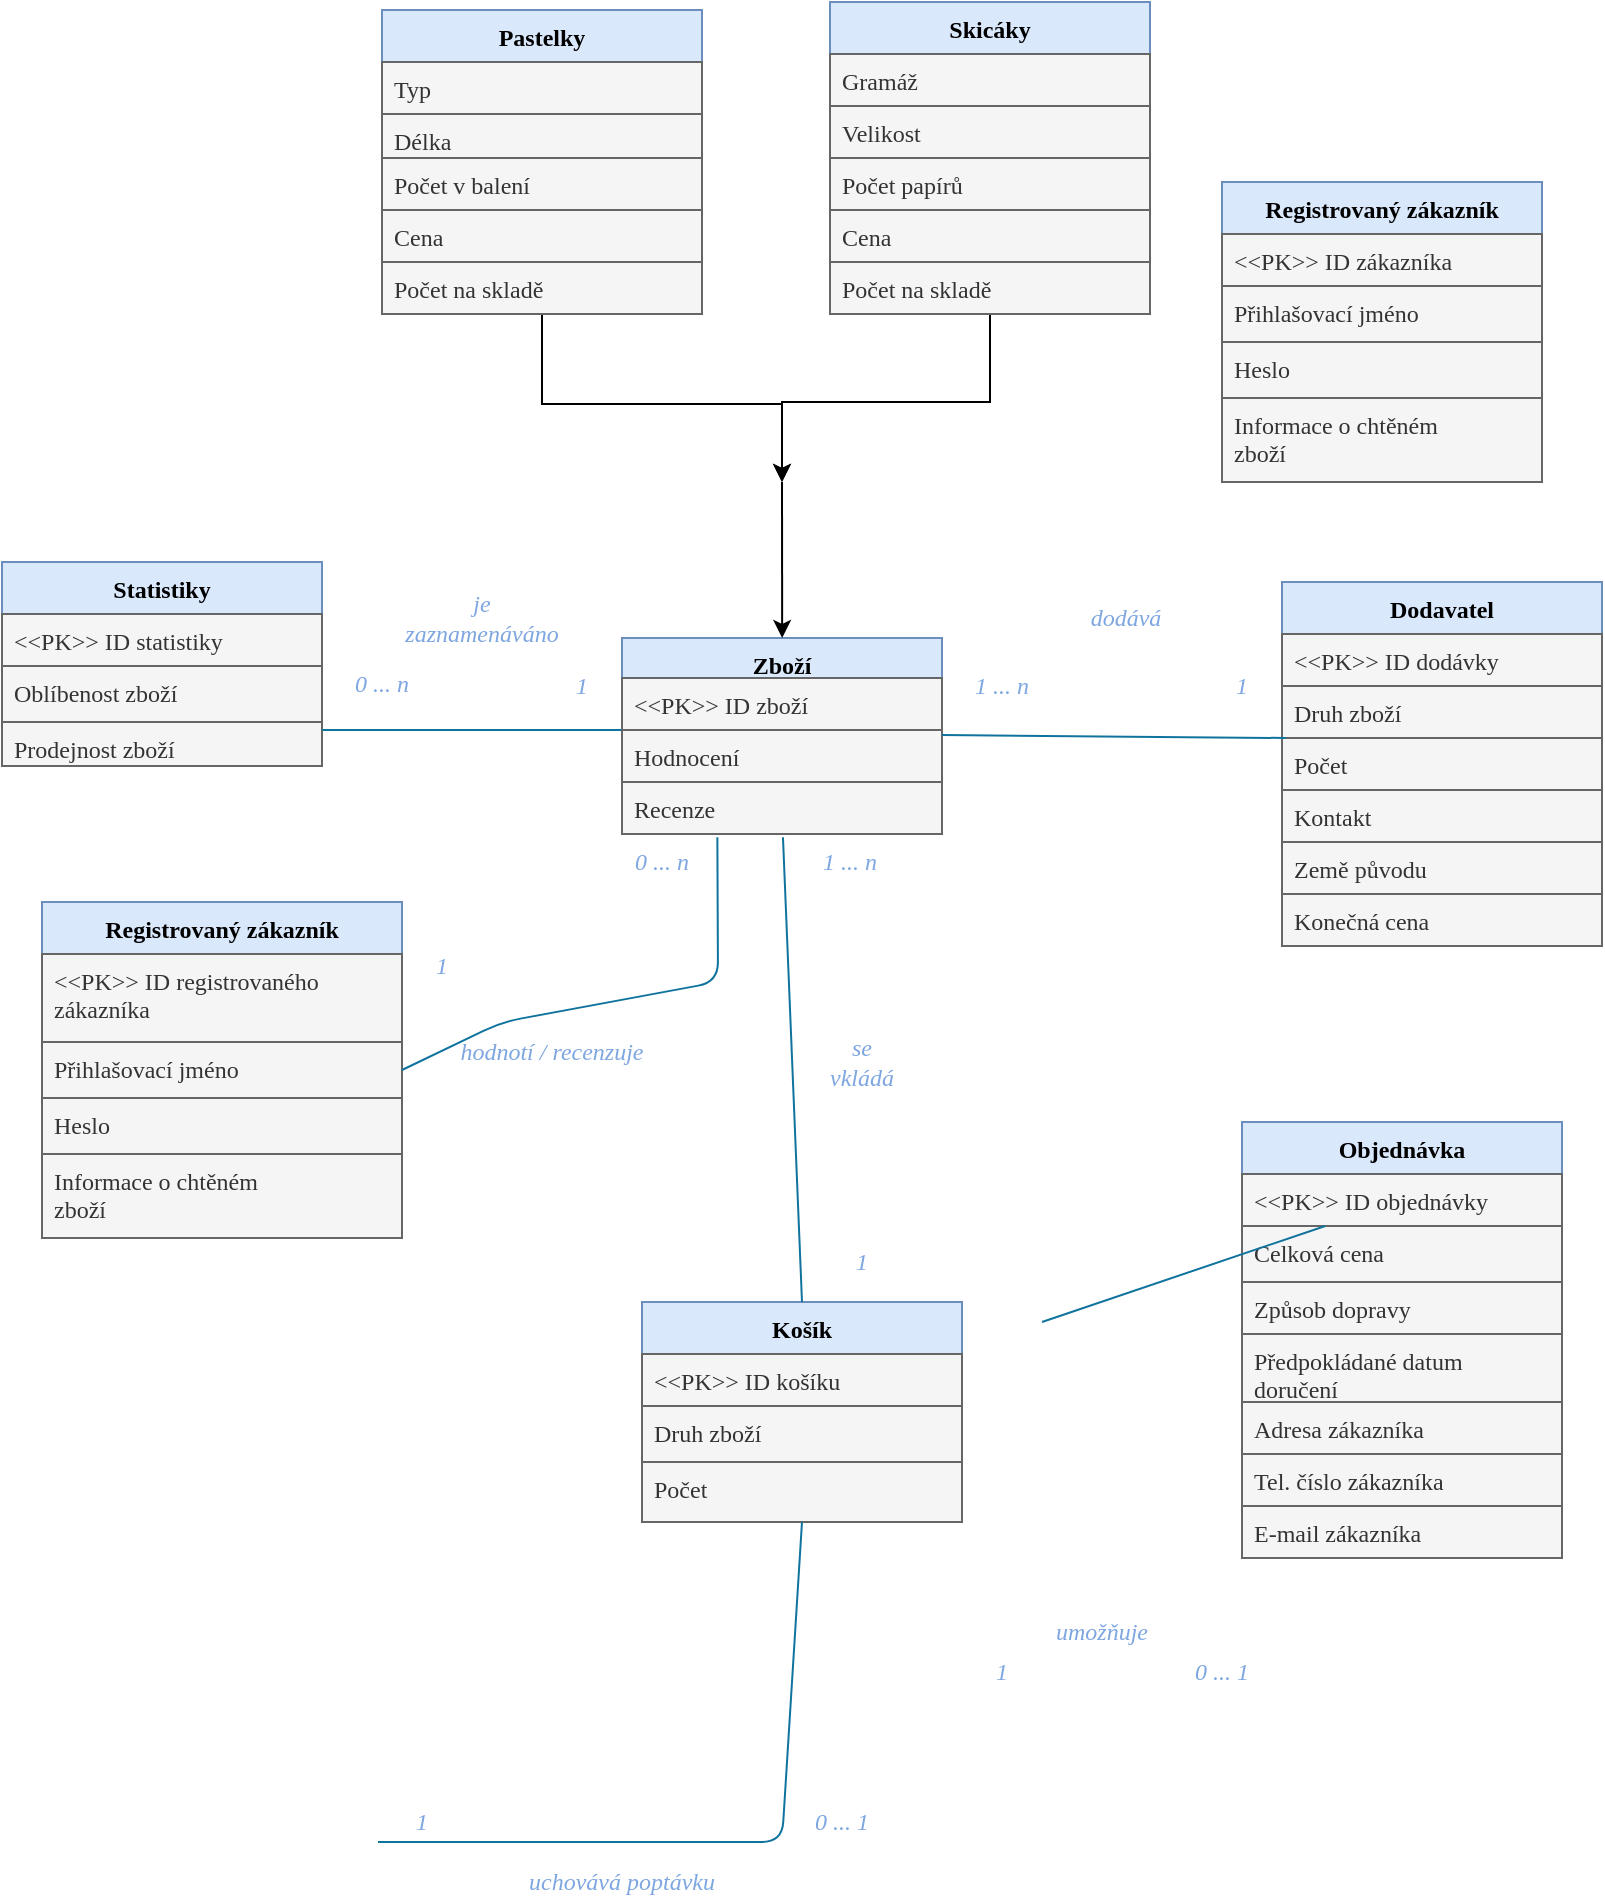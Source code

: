 <mxfile version="13.10.3" type="github">
  <diagram id="C5RBs43oDa-KdzZeNtuy" name="Page-1">
    <mxGraphModel dx="1221" dy="1851" grid="1" gridSize="10" guides="1" tooltips="1" connect="1" arrows="1" fold="1" page="1" pageScale="1" pageWidth="827" pageHeight="1169" math="0" shadow="0">
      <root>
        <mxCell id="WIyWlLk6GJQsqaUBKTNV-0" />
        <mxCell id="WIyWlLk6GJQsqaUBKTNV-1" parent="WIyWlLk6GJQsqaUBKTNV-0" />
        <mxCell id="zkfFHV4jXpPFQw0GAbJ--0" value="Zboží" style="swimlane;fontStyle=1;align=center;verticalAlign=top;childLayout=stackLayout;horizontal=1;startSize=20;horizontalStack=0;resizeParent=1;resizeLast=0;collapsible=1;marginBottom=0;rounded=0;shadow=0;strokeWidth=1;fillColor=#dae8fc;strokeColor=#6c8ebf;fontFamily=Verdana;" parent="WIyWlLk6GJQsqaUBKTNV-1" vertex="1">
          <mxGeometry x="320" y="78" width="160" height="98" as="geometry">
            <mxRectangle x="230" y="140" width="160" height="26" as="alternateBounds" />
          </mxGeometry>
        </mxCell>
        <mxCell id="zkfFHV4jXpPFQw0GAbJ--1" value="&lt;&lt;PK&gt;&gt; ID zboží&#xa;" style="text;align=left;verticalAlign=top;spacingLeft=4;spacingRight=4;overflow=hidden;rotatable=0;points=[[0,0.5],[1,0.5]];portConstraint=eastwest;fillColor=#f5f5f5;strokeColor=#666666;fontColor=#333333;fontFamily=Verdana;" parent="zkfFHV4jXpPFQw0GAbJ--0" vertex="1">
          <mxGeometry y="20" width="160" height="26" as="geometry" />
        </mxCell>
        <mxCell id="zkfFHV4jXpPFQw0GAbJ--2" value="Hodnocení" style="text;align=left;verticalAlign=top;spacingLeft=4;spacingRight=4;overflow=hidden;rotatable=0;points=[[0,0.5],[1,0.5]];portConstraint=eastwest;rounded=0;shadow=0;html=0;fillColor=#f5f5f5;strokeColor=#666666;fontColor=#333333;fontFamily=Verdana;" parent="zkfFHV4jXpPFQw0GAbJ--0" vertex="1">
          <mxGeometry y="46" width="160" height="26" as="geometry" />
        </mxCell>
        <mxCell id="JaXvLMGw2LlgTOnkyeHC-65" value="Recenze" style="text;align=left;verticalAlign=top;spacingLeft=4;spacingRight=4;overflow=hidden;rotatable=0;points=[[0,0.5],[1,0.5]];portConstraint=eastwest;rounded=0;shadow=0;html=0;fillColor=#f5f5f5;strokeColor=#666666;fontColor=#333333;fontFamily=Verdana;" parent="zkfFHV4jXpPFQw0GAbJ--0" vertex="1">
          <mxGeometry y="72" width="160" height="26" as="geometry" />
        </mxCell>
        <mxCell id="adF56M0xgdmxckAzojvA-1" style="edgeStyle=orthogonalEdgeStyle;rounded=0;orthogonalLoop=1;jettySize=auto;html=1;exitX=0.5;exitY=1;exitDx=0;exitDy=0;" edge="1" parent="WIyWlLk6GJQsqaUBKTNV-1" source="zkfFHV4jXpPFQw0GAbJ--6">
          <mxGeometry relative="1" as="geometry">
            <mxPoint x="400" as="targetPoint" />
            <Array as="points">
              <mxPoint x="280" y="-39" />
              <mxPoint x="400" y="-39" />
            </Array>
          </mxGeometry>
        </mxCell>
        <mxCell id="zkfFHV4jXpPFQw0GAbJ--6" value="Pastelky" style="swimlane;fontStyle=1;align=center;verticalAlign=top;childLayout=stackLayout;horizontal=1;startSize=26;horizontalStack=0;resizeParent=1;resizeLast=0;collapsible=1;marginBottom=0;rounded=0;shadow=0;strokeWidth=1;fillColor=#dae8fc;strokeColor=#6c8ebf;fontFamily=Verdana;" parent="WIyWlLk6GJQsqaUBKTNV-1" vertex="1">
          <mxGeometry x="200" y="-236" width="160" height="152" as="geometry">
            <mxRectangle x="130" y="380" width="160" height="26" as="alternateBounds" />
          </mxGeometry>
        </mxCell>
        <mxCell id="zkfFHV4jXpPFQw0GAbJ--8" value="Typ" style="text;align=left;verticalAlign=top;spacingLeft=4;spacingRight=4;overflow=hidden;rotatable=0;points=[[0,0.5],[1,0.5]];portConstraint=eastwest;rounded=0;shadow=0;html=0;fillColor=#f5f5f5;strokeColor=#666666;fontColor=#333333;fontFamily=Verdana;" parent="zkfFHV4jXpPFQw0GAbJ--6" vertex="1">
          <mxGeometry y="26" width="160" height="26" as="geometry" />
        </mxCell>
        <mxCell id="zkfFHV4jXpPFQw0GAbJ--10" value="Délka" style="text;align=left;verticalAlign=top;spacingLeft=4;spacingRight=4;overflow=hidden;rotatable=0;points=[[0,0.5],[1,0.5]];portConstraint=eastwest;fontStyle=0;fillColor=#f5f5f5;strokeColor=#666666;fontColor=#333333;fontFamily=Verdana;" parent="zkfFHV4jXpPFQw0GAbJ--6" vertex="1">
          <mxGeometry y="52" width="160" height="22" as="geometry" />
        </mxCell>
        <mxCell id="zkfFHV4jXpPFQw0GAbJ--11" value="Počet v balení&#xa;" style="text;align=left;verticalAlign=top;spacingLeft=4;spacingRight=4;overflow=hidden;rotatable=0;points=[[0,0.5],[1,0.5]];portConstraint=eastwest;fillColor=#f5f5f5;strokeColor=#666666;fontColor=#333333;fontFamily=Verdana;" parent="zkfFHV4jXpPFQw0GAbJ--6" vertex="1">
          <mxGeometry y="74" width="160" height="26" as="geometry" />
        </mxCell>
        <mxCell id="AJ6dEC1eVE21eoy3BHa8-21" value="Cena" style="text;align=left;verticalAlign=top;spacingLeft=4;spacingRight=4;overflow=hidden;rotatable=0;points=[[0,0.5],[1,0.5]];portConstraint=eastwest;fillColor=#f5f5f5;strokeColor=#666666;fontColor=#333333;fontFamily=Verdana;" parent="zkfFHV4jXpPFQw0GAbJ--6" vertex="1">
          <mxGeometry y="100" width="160" height="26" as="geometry" />
        </mxCell>
        <mxCell id="6qj5Sel-Buj4L6Bamwnv-3" value="Počet na skladě" style="text;align=left;verticalAlign=top;spacingLeft=4;spacingRight=4;overflow=hidden;rotatable=0;points=[[0,0.5],[1,0.5]];portConstraint=eastwest;fillColor=#f5f5f5;strokeColor=#666666;fontColor=#333333;fontFamily=Verdana;" parent="zkfFHV4jXpPFQw0GAbJ--6" vertex="1">
          <mxGeometry y="126" width="160" height="26" as="geometry" />
        </mxCell>
        <mxCell id="adF56M0xgdmxckAzojvA-2" style="edgeStyle=orthogonalEdgeStyle;rounded=0;orthogonalLoop=1;jettySize=auto;html=1;exitX=0.5;exitY=1;exitDx=0;exitDy=0;" edge="1" parent="WIyWlLk6GJQsqaUBKTNV-1" source="zkfFHV4jXpPFQw0GAbJ--13">
          <mxGeometry relative="1" as="geometry">
            <mxPoint x="400" y="-2.274e-13" as="targetPoint" />
            <Array as="points">
              <mxPoint x="504" y="-40" />
              <mxPoint x="400" y="-40" />
            </Array>
          </mxGeometry>
        </mxCell>
        <mxCell id="zkfFHV4jXpPFQw0GAbJ--13" value="Skicáky" style="swimlane;fontStyle=1;align=center;verticalAlign=top;childLayout=stackLayout;horizontal=1;startSize=26;horizontalStack=0;resizeParent=1;resizeLast=0;collapsible=1;marginBottom=0;rounded=0;shadow=0;strokeWidth=1;fillColor=#dae8fc;strokeColor=#6c8ebf;fontFamily=Verdana;" parent="WIyWlLk6GJQsqaUBKTNV-1" vertex="1">
          <mxGeometry x="424" y="-240" width="160" height="156" as="geometry">
            <mxRectangle x="340" y="380" width="170" height="26" as="alternateBounds" />
          </mxGeometry>
        </mxCell>
        <mxCell id="AJ6dEC1eVE21eoy3BHa8-1" value="Gramáž" style="text;align=left;verticalAlign=top;spacingLeft=4;spacingRight=4;overflow=hidden;rotatable=0;points=[[0,0.5],[1,0.5]];portConstraint=eastwest;fillColor=#f5f5f5;strokeColor=#666666;fontColor=#333333;fontFamily=Verdana;" parent="zkfFHV4jXpPFQw0GAbJ--13" vertex="1">
          <mxGeometry y="26" width="160" height="26" as="geometry" />
        </mxCell>
        <mxCell id="AJ6dEC1eVE21eoy3BHa8-0" value="Velikost" style="text;align=left;verticalAlign=top;spacingLeft=4;spacingRight=4;overflow=hidden;rotatable=0;points=[[0,0.5],[1,0.5]];portConstraint=eastwest;fillColor=#f5f5f5;strokeColor=#666666;fontColor=#333333;fontFamily=Verdana;" parent="zkfFHV4jXpPFQw0GAbJ--13" vertex="1">
          <mxGeometry y="52" width="160" height="26" as="geometry" />
        </mxCell>
        <mxCell id="AJ6dEC1eVE21eoy3BHa8-2" value="Počet papírů" style="text;align=left;verticalAlign=top;spacingLeft=4;spacingRight=4;overflow=hidden;rotatable=0;points=[[0,0.5],[1,0.5]];portConstraint=eastwest;fillColor=#f5f5f5;strokeColor=#666666;fontColor=#333333;fontFamily=Verdana;" parent="zkfFHV4jXpPFQw0GAbJ--13" vertex="1">
          <mxGeometry y="78" width="160" height="26" as="geometry" />
        </mxCell>
        <mxCell id="AJ6dEC1eVE21eoy3BHa8-20" value="Cena" style="text;align=left;verticalAlign=top;spacingLeft=4;spacingRight=4;overflow=hidden;rotatable=0;points=[[0,0.5],[1,0.5]];portConstraint=eastwest;fillColor=#f5f5f5;strokeColor=#666666;fontColor=#333333;fontFamily=Verdana;" parent="zkfFHV4jXpPFQw0GAbJ--13" vertex="1">
          <mxGeometry y="104" width="160" height="26" as="geometry" />
        </mxCell>
        <mxCell id="6qj5Sel-Buj4L6Bamwnv-4" value="Počet na skladě" style="text;align=left;verticalAlign=top;spacingLeft=4;spacingRight=4;overflow=hidden;rotatable=0;points=[[0,0.5],[1,0.5]];portConstraint=eastwest;fillColor=#f5f5f5;strokeColor=#666666;fontColor=#333333;fontFamily=Verdana;" parent="zkfFHV4jXpPFQw0GAbJ--13" vertex="1">
          <mxGeometry y="130" width="160" height="26" as="geometry" />
        </mxCell>
        <mxCell id="zkfFHV4jXpPFQw0GAbJ--17" value="Dodavatel" style="swimlane;fontStyle=1;align=center;verticalAlign=top;childLayout=stackLayout;horizontal=1;startSize=26;horizontalStack=0;resizeParent=1;resizeLast=0;collapsible=1;marginBottom=0;rounded=0;shadow=0;strokeWidth=1;fillColor=#dae8fc;strokeColor=#6c8ebf;fontFamily=Verdana;" parent="WIyWlLk6GJQsqaUBKTNV-1" vertex="1">
          <mxGeometry x="650" y="50" width="160" height="182" as="geometry">
            <mxRectangle x="550" y="140" width="160" height="26" as="alternateBounds" />
          </mxGeometry>
        </mxCell>
        <mxCell id="zkfFHV4jXpPFQw0GAbJ--18" value="&lt;&lt;PK&gt;&gt; ID dodávky" style="text;align=left;verticalAlign=top;spacingLeft=4;spacingRight=4;overflow=hidden;rotatable=0;points=[[0,0.5],[1,0.5]];portConstraint=eastwest;fillColor=#f5f5f5;strokeColor=#666666;fontColor=#333333;fontFamily=Verdana;" parent="zkfFHV4jXpPFQw0GAbJ--17" vertex="1">
          <mxGeometry y="26" width="160" height="26" as="geometry" />
        </mxCell>
        <mxCell id="zkfFHV4jXpPFQw0GAbJ--19" value="Druh zboží" style="text;align=left;verticalAlign=top;spacingLeft=4;spacingRight=4;overflow=hidden;rotatable=0;points=[[0,0.5],[1,0.5]];portConstraint=eastwest;rounded=0;shadow=0;html=0;fillColor=#f5f5f5;strokeColor=#666666;fontColor=#333333;fontFamily=Verdana;" parent="zkfFHV4jXpPFQw0GAbJ--17" vertex="1">
          <mxGeometry y="52" width="160" height="26" as="geometry" />
        </mxCell>
        <mxCell id="zkfFHV4jXpPFQw0GAbJ--20" value="Počet" style="text;align=left;verticalAlign=top;spacingLeft=4;spacingRight=4;overflow=hidden;rotatable=0;points=[[0,0.5],[1,0.5]];portConstraint=eastwest;rounded=0;shadow=0;html=0;fillColor=#f5f5f5;strokeColor=#666666;fontColor=#333333;fontFamily=Verdana;" parent="zkfFHV4jXpPFQw0GAbJ--17" vertex="1">
          <mxGeometry y="78" width="160" height="26" as="geometry" />
        </mxCell>
        <mxCell id="zkfFHV4jXpPFQw0GAbJ--21" value="Kontakt&#xa;" style="text;align=left;verticalAlign=top;spacingLeft=4;spacingRight=4;overflow=hidden;rotatable=0;points=[[0,0.5],[1,0.5]];portConstraint=eastwest;rounded=0;shadow=0;html=0;fillColor=#f5f5f5;strokeColor=#666666;fontColor=#333333;fontFamily=Verdana;" parent="zkfFHV4jXpPFQw0GAbJ--17" vertex="1">
          <mxGeometry y="104" width="160" height="26" as="geometry" />
        </mxCell>
        <mxCell id="AJ6dEC1eVE21eoy3BHa8-12" value="Země původu&#xa;" style="text;align=left;verticalAlign=top;spacingLeft=4;spacingRight=4;overflow=hidden;rotatable=0;points=[[0,0.5],[1,0.5]];portConstraint=eastwest;rounded=0;shadow=0;html=0;fillColor=#f5f5f5;strokeColor=#666666;fontColor=#333333;fontFamily=Verdana;" parent="zkfFHV4jXpPFQw0GAbJ--17" vertex="1">
          <mxGeometry y="130" width="160" height="26" as="geometry" />
        </mxCell>
        <mxCell id="AJ6dEC1eVE21eoy3BHa8-13" value="Konečná cena" style="text;align=left;verticalAlign=top;spacingLeft=4;spacingRight=4;overflow=hidden;rotatable=0;points=[[0,0.5],[1,0.5]];portConstraint=eastwest;rounded=0;shadow=0;html=0;fillColor=#f5f5f5;strokeColor=#666666;fontColor=#333333;fontFamily=Verdana;" parent="zkfFHV4jXpPFQw0GAbJ--17" vertex="1">
          <mxGeometry y="156" width="160" height="26" as="geometry" />
        </mxCell>
        <mxCell id="AJ6dEC1eVE21eoy3BHa8-7" value="Košík" style="swimlane;fontStyle=1;align=center;verticalAlign=top;childLayout=stackLayout;horizontal=1;startSize=26;horizontalStack=0;resizeParent=1;resizeLast=0;collapsible=1;marginBottom=0;rounded=0;shadow=0;strokeWidth=1;fillColor=#dae8fc;strokeColor=#6c8ebf;fontFamily=Verdana;" parent="WIyWlLk6GJQsqaUBKTNV-1" vertex="1">
          <mxGeometry x="330" y="410" width="160" height="110" as="geometry">
            <mxRectangle x="340" y="380" width="170" height="26" as="alternateBounds" />
          </mxGeometry>
        </mxCell>
        <mxCell id="AJ6dEC1eVE21eoy3BHa8-8" value="&lt;&lt;PK&gt;&gt; ID košíku" style="text;align=left;verticalAlign=top;spacingLeft=4;spacingRight=4;overflow=hidden;rotatable=0;points=[[0,0.5],[1,0.5]];portConstraint=eastwest;fillColor=#f5f5f5;strokeColor=#666666;fontColor=#333333;fontFamily=Verdana;" parent="AJ6dEC1eVE21eoy3BHa8-7" vertex="1">
          <mxGeometry y="26" width="160" height="26" as="geometry" />
        </mxCell>
        <mxCell id="AJ6dEC1eVE21eoy3BHa8-9" value="Druh zboží" style="text;align=left;verticalAlign=top;spacingLeft=4;spacingRight=4;overflow=hidden;rotatable=0;points=[[0,0.5],[1,0.5]];portConstraint=eastwest;fillColor=#f5f5f5;strokeColor=#666666;fontColor=#333333;fontFamily=Verdana;" parent="AJ6dEC1eVE21eoy3BHa8-7" vertex="1">
          <mxGeometry y="52" width="160" height="28" as="geometry" />
        </mxCell>
        <mxCell id="AJ6dEC1eVE21eoy3BHa8-10" value="Počet" style="text;align=left;verticalAlign=top;spacingLeft=4;spacingRight=4;overflow=hidden;rotatable=0;points=[[0,0.5],[1,0.5]];portConstraint=eastwest;fillColor=#f5f5f5;strokeColor=#666666;fontColor=#333333;fontFamily=Verdana;" parent="AJ6dEC1eVE21eoy3BHa8-7" vertex="1">
          <mxGeometry y="80" width="160" height="30" as="geometry" />
        </mxCell>
        <mxCell id="AJ6dEC1eVE21eoy3BHa8-14" value="Statistiky&#xa;" style="swimlane;fontStyle=1;align=center;verticalAlign=top;childLayout=stackLayout;horizontal=1;startSize=26;horizontalStack=0;resizeParent=1;resizeLast=0;collapsible=1;marginBottom=0;rounded=0;shadow=0;strokeWidth=1;fillColor=#dae8fc;strokeColor=#6c8ebf;fontFamily=Verdana;" parent="WIyWlLk6GJQsqaUBKTNV-1" vertex="1">
          <mxGeometry x="10" y="40" width="160" height="102" as="geometry">
            <mxRectangle x="130" y="380" width="160" height="26" as="alternateBounds" />
          </mxGeometry>
        </mxCell>
        <mxCell id="AJ6dEC1eVE21eoy3BHa8-15" value="&lt;&lt;PK&gt;&gt; ID statistiky" style="text;align=left;verticalAlign=top;spacingLeft=4;spacingRight=4;overflow=hidden;rotatable=0;points=[[0,0.5],[1,0.5]];portConstraint=eastwest;fillColor=#f5f5f5;strokeColor=#666666;fontColor=#333333;fontFamily=Verdana;" parent="AJ6dEC1eVE21eoy3BHa8-14" vertex="1">
          <mxGeometry y="26" width="160" height="26" as="geometry" />
        </mxCell>
        <mxCell id="AJ6dEC1eVE21eoy3BHa8-16" value="Oblíbenost zboží" style="text;align=left;verticalAlign=top;spacingLeft=4;spacingRight=4;overflow=hidden;rotatable=0;points=[[0,0.5],[1,0.5]];portConstraint=eastwest;rounded=0;shadow=0;html=0;fontFamily=Verdana;fillColor=#f5f5f5;strokeColor=#666666;fontColor=#333333;" parent="AJ6dEC1eVE21eoy3BHa8-14" vertex="1">
          <mxGeometry y="52" width="160" height="28" as="geometry" />
        </mxCell>
        <mxCell id="AJ6dEC1eVE21eoy3BHa8-17" value="Prodejnost zboží" style="text;align=left;verticalAlign=top;spacingLeft=4;spacingRight=4;overflow=hidden;rotatable=0;points=[[0,0.5],[1,0.5]];portConstraint=eastwest;fontStyle=0;fillColor=#f5f5f5;strokeColor=#666666;fontColor=#333333;fontFamily=Verdana;" parent="AJ6dEC1eVE21eoy3BHa8-14" vertex="1">
          <mxGeometry y="80" width="160" height="22" as="geometry" />
        </mxCell>
        <mxCell id="JaXvLMGw2LlgTOnkyeHC-1" value="1 ... n" style="text;html=1;strokeColor=none;fillColor=none;align=center;verticalAlign=middle;whiteSpace=wrap;rounded=0;fontFamily=Verdana;fontColor=#7EA6E0;fontStyle=2" parent="WIyWlLk6GJQsqaUBKTNV-1" vertex="1">
          <mxGeometry x="490" y="92" width="40" height="20" as="geometry" />
        </mxCell>
        <mxCell id="JaXvLMGw2LlgTOnkyeHC-2" value="1" style="text;html=1;strokeColor=none;fillColor=none;align=center;verticalAlign=middle;whiteSpace=wrap;rounded=0;fontFamily=Verdana;fontColor=#7EA6E0;fontStyle=2" parent="WIyWlLk6GJQsqaUBKTNV-1" vertex="1">
          <mxGeometry x="610" y="92" width="40" height="20" as="geometry" />
        </mxCell>
        <mxCell id="JaXvLMGw2LlgTOnkyeHC-4" value="dodává" style="text;html=1;strokeColor=none;fillColor=none;align=center;verticalAlign=middle;whiteSpace=wrap;rounded=0;fontFamily=Verdana;fontColor=#7EA6E0;fontStyle=2" parent="WIyWlLk6GJQsqaUBKTNV-1" vertex="1">
          <mxGeometry x="552.4" y="58" width="40" height="20" as="geometry" />
        </mxCell>
        <mxCell id="JaXvLMGw2LlgTOnkyeHC-5" value="0 ... n" style="text;html=1;align=center;verticalAlign=middle;whiteSpace=wrap;rounded=0;fontFamily=Verdana;fontStyle=2;fontColor=#7EA6E0;" parent="WIyWlLk6GJQsqaUBKTNV-1" vertex="1">
          <mxGeometry x="180" y="91" width="40" height="20" as="geometry" />
        </mxCell>
        <mxCell id="JaXvLMGw2LlgTOnkyeHC-6" value="je zaznamenáváno" style="text;html=1;align=center;verticalAlign=middle;whiteSpace=wrap;rounded=0;fontFamily=Verdana;fontStyle=2;fontColor=#7EA6E0;" parent="WIyWlLk6GJQsqaUBKTNV-1" vertex="1">
          <mxGeometry x="230" y="58" width="40" height="20" as="geometry" />
        </mxCell>
        <mxCell id="JaXvLMGw2LlgTOnkyeHC-7" value="1" style="text;html=1;align=center;verticalAlign=middle;whiteSpace=wrap;rounded=0;fontFamily=Verdana;fontStyle=2;fontColor=#7EA6E0;" parent="WIyWlLk6GJQsqaUBKTNV-1" vertex="1">
          <mxGeometry x="280" y="92" width="40" height="20" as="geometry" />
        </mxCell>
        <mxCell id="JaXvLMGw2LlgTOnkyeHC-24" value="1 ... n" style="text;html=1;strokeColor=none;fillColor=none;align=center;verticalAlign=middle;whiteSpace=wrap;rounded=0;fontFamily=Verdana;fontColor=#7EA6E0;fontStyle=2" parent="WIyWlLk6GJQsqaUBKTNV-1" vertex="1">
          <mxGeometry x="414" y="180" width="40" height="20" as="geometry" />
        </mxCell>
        <mxCell id="JaXvLMGw2LlgTOnkyeHC-25" value="se vkládá" style="text;html=1;strokeColor=none;fillColor=none;align=center;verticalAlign=middle;whiteSpace=wrap;rounded=0;fontFamily=Verdana;fontStyle=2;fontColor=#7EA6E0;" parent="WIyWlLk6GJQsqaUBKTNV-1" vertex="1">
          <mxGeometry x="420" y="280" width="40" height="20" as="geometry" />
        </mxCell>
        <mxCell id="JaXvLMGw2LlgTOnkyeHC-26" value="1" style="text;html=1;strokeColor=none;fillColor=none;align=center;verticalAlign=middle;whiteSpace=wrap;rounded=0;fontFamily=Verdana;fontColor=#7EA6E0;fontStyle=2" parent="WIyWlLk6GJQsqaUBKTNV-1" vertex="1">
          <mxGeometry x="420" y="380" width="40" height="20" as="geometry" />
        </mxCell>
        <mxCell id="JaXvLMGw2LlgTOnkyeHC-29" value="Registrovaný zákazník" style="swimlane;fontStyle=1;align=center;verticalAlign=top;childLayout=stackLayout;horizontal=1;startSize=26;horizontalStack=0;resizeParent=1;resizeLast=0;collapsible=1;marginBottom=0;rounded=0;shadow=0;strokeWidth=1;fillColor=#dae8fc;strokeColor=#6c8ebf;fontFamily=Verdana;" parent="WIyWlLk6GJQsqaUBKTNV-1" vertex="1">
          <mxGeometry x="30" y="210" width="180" height="168" as="geometry">
            <mxRectangle x="340" y="380" width="170" height="26" as="alternateBounds" />
          </mxGeometry>
        </mxCell>
        <mxCell id="JaXvLMGw2LlgTOnkyeHC-30" value="&lt;&lt;PK&gt;&gt; ID registrovaného&#xa;zákazníka" style="text;align=left;verticalAlign=top;spacingLeft=4;spacingRight=4;overflow=hidden;rotatable=0;points=[[0,0.5],[1,0.5]];portConstraint=eastwest;fillColor=#f5f5f5;strokeColor=#666666;fontColor=#333333;fontFamily=Verdana;" parent="JaXvLMGw2LlgTOnkyeHC-29" vertex="1">
          <mxGeometry y="26" width="180" height="44" as="geometry" />
        </mxCell>
        <mxCell id="6qj5Sel-Buj4L6Bamwnv-0" value="Přihlašovací jméno" style="text;align=left;verticalAlign=top;spacingLeft=4;spacingRight=4;overflow=hidden;rotatable=0;points=[[0,0.5],[1,0.5]];portConstraint=eastwest;fillColor=#f5f5f5;strokeColor=#666666;fontColor=#333333;fontFamily=Verdana;" parent="JaXvLMGw2LlgTOnkyeHC-29" vertex="1">
          <mxGeometry y="70" width="180" height="28" as="geometry" />
        </mxCell>
        <mxCell id="6qj5Sel-Buj4L6Bamwnv-1" value="Heslo" style="text;align=left;verticalAlign=top;spacingLeft=4;spacingRight=4;overflow=hidden;rotatable=0;points=[[0,0.5],[1,0.5]];portConstraint=eastwest;fillColor=#f5f5f5;strokeColor=#666666;fontColor=#333333;fontFamily=Verdana;" parent="JaXvLMGw2LlgTOnkyeHC-29" vertex="1">
          <mxGeometry y="98" width="180" height="28" as="geometry" />
        </mxCell>
        <mxCell id="6qj5Sel-Buj4L6Bamwnv-5" value="Informace o chtěném &#xa;zboží" style="text;align=left;verticalAlign=top;spacingLeft=4;spacingRight=4;overflow=hidden;rotatable=0;points=[[0,0.5],[1,0.5]];portConstraint=eastwest;fillColor=#f5f5f5;strokeColor=#666666;fontColor=#333333;fontFamily=Verdana;" parent="JaXvLMGw2LlgTOnkyeHC-29" vertex="1">
          <mxGeometry y="126" width="180" height="42" as="geometry" />
        </mxCell>
        <mxCell id="JaXvLMGw2LlgTOnkyeHC-33" value="Objednávka" style="swimlane;fontStyle=1;align=center;verticalAlign=top;childLayout=stackLayout;horizontal=1;startSize=26;horizontalStack=0;resizeParent=1;resizeLast=0;collapsible=1;marginBottom=0;rounded=0;shadow=0;strokeWidth=1;fillColor=#dae8fc;strokeColor=#6c8ebf;fontFamily=Verdana;" parent="WIyWlLk6GJQsqaUBKTNV-1" vertex="1">
          <mxGeometry x="630" y="320" width="160" height="218" as="geometry">
            <mxRectangle x="340" y="380" width="170" height="26" as="alternateBounds" />
          </mxGeometry>
        </mxCell>
        <mxCell id="JaXvLMGw2LlgTOnkyeHC-34" value="&lt;&lt;PK&gt;&gt; ID objednávky&#xa;" style="text;align=left;verticalAlign=top;spacingLeft=4;spacingRight=4;overflow=hidden;rotatable=0;points=[[0,0.5],[1,0.5]];portConstraint=eastwest;fillColor=#f5f5f5;strokeColor=#666666;fontColor=#333333;fontFamily=Verdana;" parent="JaXvLMGw2LlgTOnkyeHC-33" vertex="1">
          <mxGeometry y="26" width="160" height="26" as="geometry" />
        </mxCell>
        <mxCell id="JaXvLMGw2LlgTOnkyeHC-35" value="Celková cena" style="text;align=left;verticalAlign=top;spacingLeft=4;spacingRight=4;overflow=hidden;rotatable=0;points=[[0,0.5],[1,0.5]];portConstraint=eastwest;fillColor=#f5f5f5;strokeColor=#666666;fontColor=#333333;fontFamily=Verdana;" parent="JaXvLMGw2LlgTOnkyeHC-33" vertex="1">
          <mxGeometry y="52" width="160" height="28" as="geometry" />
        </mxCell>
        <mxCell id="JaXvLMGw2LlgTOnkyeHC-36" value="Způsob dopravy" style="text;align=left;verticalAlign=top;spacingLeft=4;spacingRight=4;overflow=hidden;rotatable=0;points=[[0,0.5],[1,0.5]];portConstraint=eastwest;fillColor=#f5f5f5;strokeColor=#666666;fontColor=#333333;fontFamily=Verdana;" parent="JaXvLMGw2LlgTOnkyeHC-33" vertex="1">
          <mxGeometry y="80" width="160" height="26" as="geometry" />
        </mxCell>
        <mxCell id="JaXvLMGw2LlgTOnkyeHC-44" value="Předpokládané datum&#xa;doručení" style="text;align=left;verticalAlign=top;spacingLeft=4;spacingRight=4;overflow=hidden;rotatable=0;points=[[0,0.5],[1,0.5]];portConstraint=eastwest;fillColor=#f5f5f5;strokeColor=#666666;fontColor=#333333;fontFamily=Verdana;" parent="JaXvLMGw2LlgTOnkyeHC-33" vertex="1">
          <mxGeometry y="106" width="160" height="34" as="geometry" />
        </mxCell>
        <mxCell id="JaXvLMGw2LlgTOnkyeHC-45" value="Adresa zákazníka" style="text;align=left;verticalAlign=top;spacingLeft=4;spacingRight=4;overflow=hidden;rotatable=0;points=[[0,0.5],[1,0.5]];portConstraint=eastwest;fillColor=#f5f5f5;strokeColor=#666666;fontColor=#333333;fontFamily=Verdana;" parent="JaXvLMGw2LlgTOnkyeHC-33" vertex="1">
          <mxGeometry y="140" width="160" height="26" as="geometry" />
        </mxCell>
        <mxCell id="JaXvLMGw2LlgTOnkyeHC-46" value="Tel. číslo zákazníka" style="text;align=left;verticalAlign=top;spacingLeft=4;spacingRight=4;overflow=hidden;rotatable=0;points=[[0,0.5],[1,0.5]];portConstraint=eastwest;fillColor=#f5f5f5;strokeColor=#666666;fontColor=#333333;fontFamily=Verdana;" parent="JaXvLMGw2LlgTOnkyeHC-33" vertex="1">
          <mxGeometry y="166" width="160" height="26" as="geometry" />
        </mxCell>
        <mxCell id="JaXvLMGw2LlgTOnkyeHC-47" value="E-mail zákazníka" style="text;align=left;verticalAlign=top;spacingLeft=4;spacingRight=4;overflow=hidden;rotatable=0;points=[[0,0.5],[1,0.5]];portConstraint=eastwest;fillColor=#f5f5f5;strokeColor=#666666;fontColor=#333333;fontFamily=Verdana;" parent="JaXvLMGw2LlgTOnkyeHC-33" vertex="1">
          <mxGeometry y="192" width="160" height="26" as="geometry" />
        </mxCell>
        <mxCell id="JaXvLMGw2LlgTOnkyeHC-38" value="1" style="text;html=1;strokeColor=none;fillColor=none;align=center;verticalAlign=middle;whiteSpace=wrap;rounded=0;fontFamily=Verdana;fontColor=#7EA6E0;fontStyle=2" parent="WIyWlLk6GJQsqaUBKTNV-1" vertex="1">
          <mxGeometry x="200" y="660" width="40" height="20" as="geometry" />
        </mxCell>
        <mxCell id="JaXvLMGw2LlgTOnkyeHC-39" value="0 ... 1" style="text;html=1;strokeColor=none;fillColor=none;align=center;verticalAlign=middle;whiteSpace=wrap;rounded=0;fontFamily=Verdana;fontColor=#7EA6E0;fontStyle=2" parent="WIyWlLk6GJQsqaUBKTNV-1" vertex="1">
          <mxGeometry x="410" y="660" width="40" height="20" as="geometry" />
        </mxCell>
        <mxCell id="JaXvLMGw2LlgTOnkyeHC-40" value="uchovává poptávku" style="text;html=1;strokeColor=none;fillColor=none;align=center;verticalAlign=middle;whiteSpace=wrap;rounded=0;fontFamily=Verdana;fontColor=#7EA6E0;fontStyle=2" parent="WIyWlLk6GJQsqaUBKTNV-1" vertex="1">
          <mxGeometry x="250" y="690" width="140" height="20" as="geometry" />
        </mxCell>
        <mxCell id="JaXvLMGw2LlgTOnkyeHC-48" value="1" style="text;html=1;strokeColor=none;fillColor=none;align=center;verticalAlign=middle;whiteSpace=wrap;rounded=0;fontFamily=Verdana;fontColor=#7EA6E0;fontStyle=2" parent="WIyWlLk6GJQsqaUBKTNV-1" vertex="1">
          <mxGeometry x="490" y="585" width="40" height="20" as="geometry" />
        </mxCell>
        <mxCell id="JaXvLMGw2LlgTOnkyeHC-50" value="0 ... 1" style="text;html=1;strokeColor=none;fillColor=none;align=center;verticalAlign=middle;whiteSpace=wrap;rounded=0;fontFamily=Verdana;fontColor=#7EA6E0;fontStyle=2" parent="WIyWlLk6GJQsqaUBKTNV-1" vertex="1">
          <mxGeometry x="600" y="585" width="40" height="20" as="geometry" />
        </mxCell>
        <mxCell id="JaXvLMGw2LlgTOnkyeHC-51" value="umožňuje" style="text;html=1;strokeColor=none;fillColor=none;align=center;verticalAlign=middle;whiteSpace=wrap;rounded=0;fontFamily=Verdana;fontColor=#7EA6E0;fontStyle=2" parent="WIyWlLk6GJQsqaUBKTNV-1" vertex="1">
          <mxGeometry x="540" y="565" width="40" height="20" as="geometry" />
        </mxCell>
        <mxCell id="JaXvLMGw2LlgTOnkyeHC-54" style="edgeStyle=orthogonalEdgeStyle;rounded=0;orthogonalLoop=1;jettySize=auto;html=1;exitX=0.5;exitY=1;exitDx=0;exitDy=0;fontFamily=Verdana;fontStyle=2" parent="WIyWlLk6GJQsqaUBKTNV-1" edge="1">
          <mxGeometry relative="1" as="geometry">
            <mxPoint x="300" y="170" as="sourcePoint" />
            <mxPoint x="300" y="170" as="targetPoint" />
          </mxGeometry>
        </mxCell>
        <mxCell id="JaXvLMGw2LlgTOnkyeHC-67" value="1" style="text;html=1;strokeColor=none;fillColor=none;align=center;verticalAlign=middle;whiteSpace=wrap;rounded=0;fontFamily=Verdana;fontColor=#7EA6E0;fontStyle=2" parent="WIyWlLk6GJQsqaUBKTNV-1" vertex="1">
          <mxGeometry x="210" y="232" width="40" height="20" as="geometry" />
        </mxCell>
        <mxCell id="JaXvLMGw2LlgTOnkyeHC-68" value="hodnotí / recenzuje" style="text;html=1;strokeColor=none;fillColor=none;align=center;verticalAlign=middle;whiteSpace=wrap;rounded=0;fontFamily=Verdana;fontColor=#7EA6E0;fontStyle=2" parent="WIyWlLk6GJQsqaUBKTNV-1" vertex="1">
          <mxGeometry x="220" y="270" width="130" height="30" as="geometry" />
        </mxCell>
        <mxCell id="JaXvLMGw2LlgTOnkyeHC-69" value="0 ... n" style="text;html=1;strokeColor=none;fillColor=none;align=center;verticalAlign=middle;whiteSpace=wrap;rounded=0;fontFamily=Verdana;fontColor=#7EA6E0;fontStyle=2" parent="WIyWlLk6GJQsqaUBKTNV-1" vertex="1">
          <mxGeometry x="320" y="180" width="40" height="20" as="geometry" />
        </mxCell>
        <mxCell id="JaXvLMGw2LlgTOnkyeHC-70" value="" style="endArrow=none;html=1;entryX=-0.002;entryY=0;entryDx=0;entryDy=0;entryPerimeter=0;exitX=1;exitY=0.182;exitDx=0;exitDy=0;exitPerimeter=0;fontFamily=Verdana;fillColor=#b1ddf0;strokeColor=#10739e;" parent="WIyWlLk6GJQsqaUBKTNV-1" source="AJ6dEC1eVE21eoy3BHa8-17" target="zkfFHV4jXpPFQw0GAbJ--2" edge="1">
          <mxGeometry width="50" height="50" relative="1" as="geometry">
            <mxPoint x="430" y="260" as="sourcePoint" />
            <mxPoint x="480" y="210" as="targetPoint" />
          </mxGeometry>
        </mxCell>
        <mxCell id="JaXvLMGw2LlgTOnkyeHC-73" value="" style="endArrow=none;html=1;exitX=1;exitY=0.182;exitDx=0;exitDy=0;exitPerimeter=0;fontFamily=Verdana;fillColor=#b1ddf0;strokeColor=#10739e;" parent="WIyWlLk6GJQsqaUBKTNV-1" edge="1">
          <mxGeometry width="50" height="50" relative="1" as="geometry">
            <mxPoint x="480" y="126.504" as="sourcePoint" />
            <mxPoint x="652" y="128" as="targetPoint" />
          </mxGeometry>
        </mxCell>
        <mxCell id="JaXvLMGw2LlgTOnkyeHC-75" value="" style="endArrow=none;html=1;exitX=1;exitY=0.5;exitDx=0;exitDy=0;entryX=0.298;entryY=1.062;entryDx=0;entryDy=0;entryPerimeter=0;fontFamily=Verdana;fillColor=#b1ddf0;strokeColor=#10739e;" parent="WIyWlLk6GJQsqaUBKTNV-1" source="6qj5Sel-Buj4L6Bamwnv-0" target="JaXvLMGw2LlgTOnkyeHC-65" edge="1">
          <mxGeometry width="50" height="50" relative="1" as="geometry">
            <mxPoint x="180" y="134.004" as="sourcePoint" />
            <mxPoint x="370" y="180" as="targetPoint" />
            <Array as="points">
              <mxPoint x="260" y="270" />
              <mxPoint x="368" y="250" />
            </Array>
          </mxGeometry>
        </mxCell>
        <mxCell id="JaXvLMGw2LlgTOnkyeHC-76" value="" style="endArrow=none;html=1;entryX=0.503;entryY=1.062;entryDx=0;entryDy=0;entryPerimeter=0;exitX=0.5;exitY=0;exitDx=0;exitDy=0;fontFamily=Verdana;fillColor=#b1ddf0;strokeColor=#10739e;" parent="WIyWlLk6GJQsqaUBKTNV-1" source="AJ6dEC1eVE21eoy3BHa8-7" target="JaXvLMGw2LlgTOnkyeHC-65" edge="1">
          <mxGeometry width="50" height="50" relative="1" as="geometry">
            <mxPoint x="180" y="134.004" as="sourcePoint" />
            <mxPoint x="329.68" y="134" as="targetPoint" />
          </mxGeometry>
        </mxCell>
        <mxCell id="JaXvLMGw2LlgTOnkyeHC-78" value="" style="endArrow=none;html=1;exitX=1;exitY=0.182;exitDx=0;exitDy=0;exitPerimeter=0;entryX=0.5;entryY=1;entryDx=0;entryDy=0;fontFamily=Verdana;fillColor=#b1ddf0;strokeColor=#10739e;" parent="WIyWlLk6GJQsqaUBKTNV-1" target="AJ6dEC1eVE21eoy3BHa8-7" edge="1">
          <mxGeometry width="50" height="50" relative="1" as="geometry">
            <mxPoint x="198" y="680.004" as="sourcePoint" />
            <mxPoint x="370" y="681.5" as="targetPoint" />
            <Array as="points">
              <mxPoint x="400" y="680" />
            </Array>
          </mxGeometry>
        </mxCell>
        <mxCell id="JaXvLMGw2LlgTOnkyeHC-80" value="" style="endArrow=none;html=1;fontFamily=Verdana;fillColor=#b1ddf0;strokeColor=#10739e;" parent="WIyWlLk6GJQsqaUBKTNV-1" target="JaXvLMGw2LlgTOnkyeHC-34" edge="1">
          <mxGeometry width="50" height="50" relative="1" as="geometry">
            <mxPoint x="530" y="420" as="sourcePoint" />
            <mxPoint x="650" y="610.5" as="targetPoint" />
          </mxGeometry>
        </mxCell>
        <mxCell id="adF56M0xgdmxckAzojvA-3" value="" style="endArrow=classic;html=1;entryX=0.438;entryY=0;entryDx=0;entryDy=0;entryPerimeter=0;" edge="1" parent="WIyWlLk6GJQsqaUBKTNV-1">
          <mxGeometry width="50" height="50" relative="1" as="geometry">
            <mxPoint x="400" as="sourcePoint" />
            <mxPoint x="400.08" y="78" as="targetPoint" />
          </mxGeometry>
        </mxCell>
        <mxCell id="adF56M0xgdmxckAzojvA-5" value="Registrovaný zákazník" style="swimlane;fontStyle=1;align=center;verticalAlign=top;childLayout=stackLayout;horizontal=1;startSize=26;horizontalStack=0;resizeParent=1;resizeLast=0;collapsible=1;marginBottom=0;rounded=0;shadow=0;strokeWidth=1;fillColor=#dae8fc;strokeColor=#6c8ebf;fontFamily=Verdana;" vertex="1" parent="WIyWlLk6GJQsqaUBKTNV-1">
          <mxGeometry x="620" y="-150" width="160" height="150" as="geometry">
            <mxRectangle x="340" y="380" width="170" height="26" as="alternateBounds" />
          </mxGeometry>
        </mxCell>
        <mxCell id="adF56M0xgdmxckAzojvA-6" value="&lt;&lt;PK&gt;&gt; ID zákazníka" style="text;align=left;verticalAlign=top;spacingLeft=4;spacingRight=4;overflow=hidden;rotatable=0;points=[[0,0.5],[1,0.5]];portConstraint=eastwest;fillColor=#f5f5f5;strokeColor=#666666;fontColor=#333333;fontFamily=Verdana;" vertex="1" parent="adF56M0xgdmxckAzojvA-5">
          <mxGeometry y="26" width="160" height="26" as="geometry" />
        </mxCell>
        <mxCell id="adF56M0xgdmxckAzojvA-7" value="Přihlašovací jméno" style="text;align=left;verticalAlign=top;spacingLeft=4;spacingRight=4;overflow=hidden;rotatable=0;points=[[0,0.5],[1,0.5]];portConstraint=eastwest;fillColor=#f5f5f5;strokeColor=#666666;fontColor=#333333;fontFamily=Verdana;" vertex="1" parent="adF56M0xgdmxckAzojvA-5">
          <mxGeometry y="52" width="160" height="28" as="geometry" />
        </mxCell>
        <mxCell id="adF56M0xgdmxckAzojvA-8" value="Heslo" style="text;align=left;verticalAlign=top;spacingLeft=4;spacingRight=4;overflow=hidden;rotatable=0;points=[[0,0.5],[1,0.5]];portConstraint=eastwest;fillColor=#f5f5f5;strokeColor=#666666;fontColor=#333333;fontFamily=Verdana;" vertex="1" parent="adF56M0xgdmxckAzojvA-5">
          <mxGeometry y="80" width="160" height="28" as="geometry" />
        </mxCell>
        <mxCell id="adF56M0xgdmxckAzojvA-9" value="Informace o chtěném &#xa;zboží" style="text;align=left;verticalAlign=top;spacingLeft=4;spacingRight=4;overflow=hidden;rotatable=0;points=[[0,0.5],[1,0.5]];portConstraint=eastwest;fillColor=#f5f5f5;strokeColor=#666666;fontColor=#333333;fontFamily=Verdana;" vertex="1" parent="adF56M0xgdmxckAzojvA-5">
          <mxGeometry y="108" width="160" height="42" as="geometry" />
        </mxCell>
      </root>
    </mxGraphModel>
  </diagram>
</mxfile>
